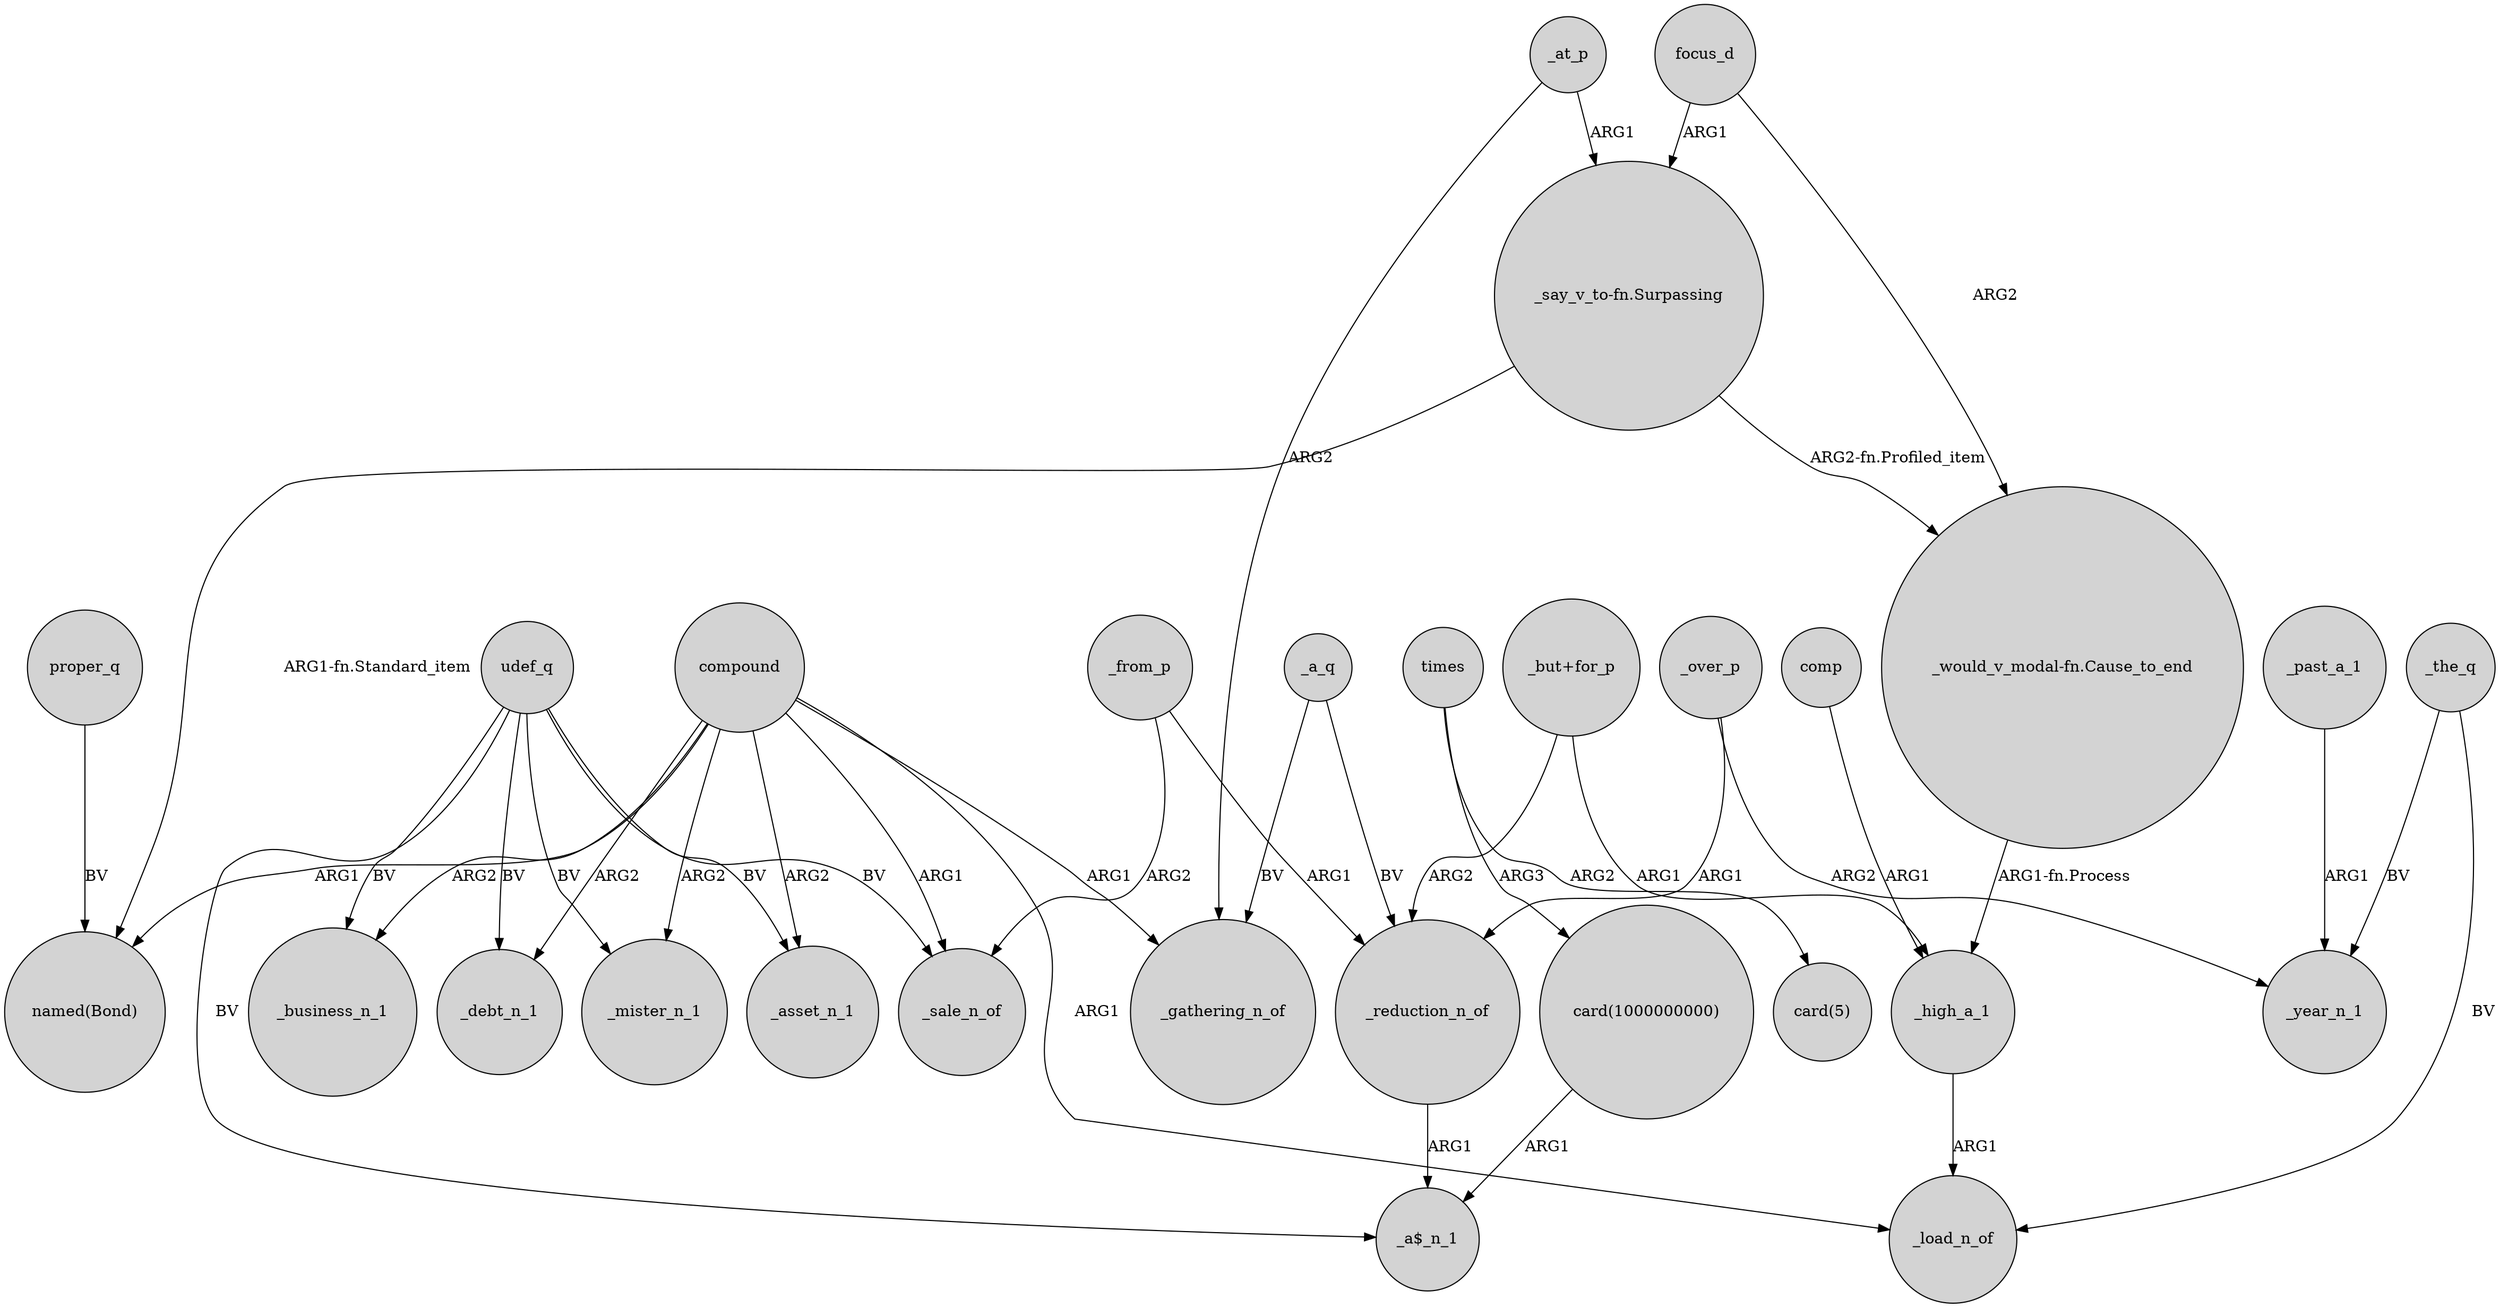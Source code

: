 digraph {
	node [shape=circle style=filled]
	compound -> _load_n_of [label=ARG1]
	compound -> _mister_n_1 [label=ARG2]
	compound -> _asset_n_1 [label=ARG2]
	_at_p -> _gathering_n_of [label=ARG2]
	focus_d -> "_would_v_modal-fn.Cause_to_end" [label=ARG2]
	compound -> _sale_n_of [label=ARG1]
	udef_q -> _sale_n_of [label=BV]
	udef_q -> _mister_n_1 [label=BV]
	udef_q -> _asset_n_1 [label=BV]
	times -> "card(1000000000)" [label=ARG3]
	udef_q -> _business_n_1 [label=BV]
	"_say_v_to-fn.Surpassing" -> "named(Bond)" [label="ARG1-fn.Standard_item"]
	_from_p -> _sale_n_of [label=ARG2]
	_high_a_1 -> _load_n_of [label=ARG1]
	times -> "card(5)" [label=ARG2]
	"_but+for_p" -> _high_a_1 [label=ARG1]
	"_say_v_to-fn.Surpassing" -> "_would_v_modal-fn.Cause_to_end" [label="ARG2-fn.Profiled_item"]
	proper_q -> "named(Bond)" [label=BV]
	udef_q -> _debt_n_1 [label=BV]
	_the_q -> _load_n_of [label=BV]
	_at_p -> "_say_v_to-fn.Surpassing" [label=ARG1]
	_the_q -> _year_n_1 [label=BV]
	comp -> _high_a_1 [label=ARG1]
	_over_p -> _reduction_n_of [label=ARG1]
	"_but+for_p" -> _reduction_n_of [label=ARG2]
	compound -> _debt_n_1 [label=ARG2]
	compound -> _business_n_1 [label=ARG2]
	_from_p -> _reduction_n_of [label=ARG1]
	"_would_v_modal-fn.Cause_to_end" -> _high_a_1 [label="ARG1-fn.Process"]
	compound -> "named(Bond)" [label=ARG1]
	_reduction_n_of -> "_a$_n_1" [label=ARG1]
	_past_a_1 -> _year_n_1 [label=ARG1]
	_over_p -> _year_n_1 [label=ARG2]
	focus_d -> "_say_v_to-fn.Surpassing" [label=ARG1]
	compound -> _gathering_n_of [label=ARG1]
	_a_q -> _reduction_n_of [label=BV]
	_a_q -> _gathering_n_of [label=BV]
	"card(1000000000)" -> "_a$_n_1" [label=ARG1]
	udef_q -> "_a$_n_1" [label=BV]
}
